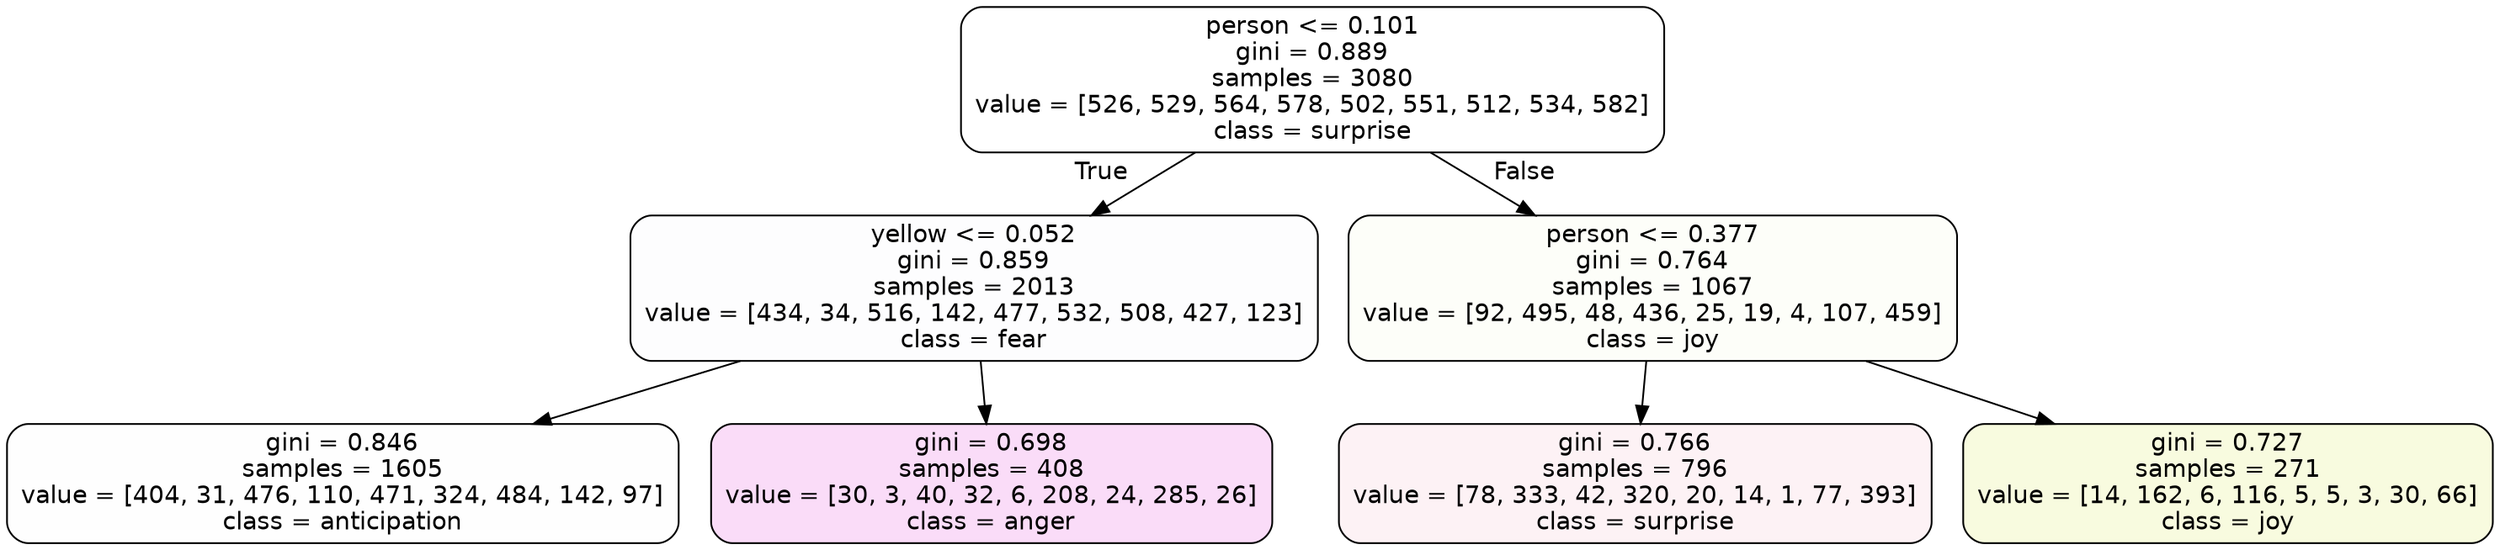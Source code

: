 digraph Tree {
node [shape=box, style="filled, rounded", color="black", fontname=helvetica] ;
edge [fontname=helvetica] ;
0 [label="person <= 0.101\ngini = 0.889\nsamples = 3080\nvalue = [526, 529, 564, 578, 502, 551, 512, 534, 582]\nclass = surprise", fillcolor="#e5396400"] ;
1 [label="yellow <= 0.052\ngini = 0.859\nsamples = 2013\nvalue = [434, 34, 516, 142, 477, 532, 508, 427, 123]\nclass = fear", fillcolor="#3964e502"] ;
0 -> 1 [labeldistance=2.5, labelangle=45, headlabel="True"] ;
2 [label="gini = 0.846\nsamples = 1605\nvalue = [404, 31, 476, 110, 471, 324, 484, 142, 97]\nclass = anticipation", fillcolor="#8139e501"] ;
1 -> 2 ;
3 [label="gini = 0.698\nsamples = 408\nvalue = [30, 3, 40, 32, 6, 208, 24, 285, 26]\nclass = anger", fillcolor="#e539d72c"] ;
1 -> 3 ;
4 [label="person <= 0.377\ngini = 0.764\nsamples = 1067\nvalue = [92, 495, 48, 436, 25, 19, 4, 107, 459]\nclass = joy", fillcolor="#d7e53907"] ;
0 -> 4 [labeldistance=2.5, labelangle=-45, headlabel="False"] ;
5 [label="gini = 0.766\nsamples = 796\nvalue = [78, 333, 42, 320, 20, 14, 1, 77, 393]\nclass = surprise", fillcolor="#e5396410"] ;
4 -> 5 ;
6 [label="gini = 0.727\nsamples = 271\nvalue = [14, 162, 6, 116, 5, 5, 3, 30, 66]\nclass = joy", fillcolor="#d7e53928"] ;
4 -> 6 ;
}